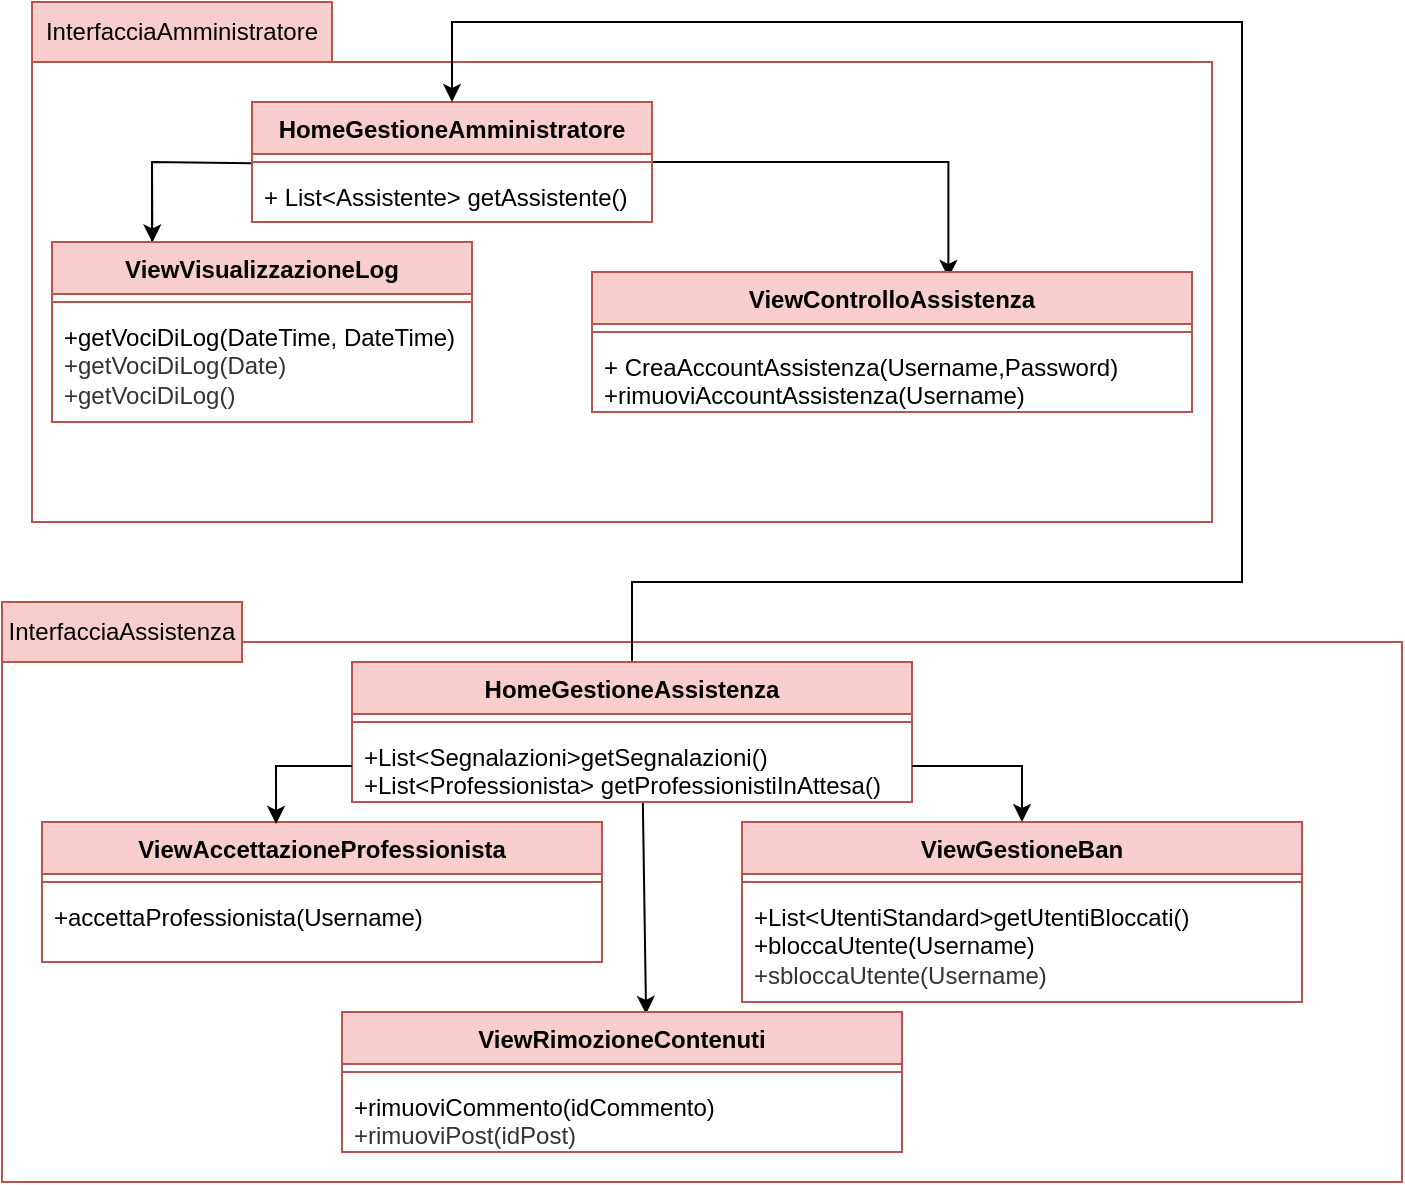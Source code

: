 <mxfile version="21.3.4" type="browser">
  <diagram name="Pagina-1" id="eDtDLzehLb0YDJNhWu8w">
    <mxGraphModel dx="607" dy="707" grid="1" gridSize="10" guides="1" tooltips="1" connect="1" arrows="1" fold="1" page="1" pageScale="1" pageWidth="827" pageHeight="1169" math="0" shadow="0">
      <root>
        <mxCell id="0" />
        <mxCell id="1" parent="0" />
        <mxCell id="rViPfP-5rLpBU5YuB5Tr-1" value="" style="rounded=0;whiteSpace=wrap;html=1;fillColor=none;strokeColor=#b85450;" parent="1" vertex="1">
          <mxGeometry x="875" y="330" width="590" height="230" as="geometry" />
        </mxCell>
        <mxCell id="rViPfP-5rLpBU5YuB5Tr-2" value="InterfacciaAmministratore" style="rounded=0;whiteSpace=wrap;html=1;fillColor=#f8cecc;strokeColor=#b85450;" parent="1" vertex="1">
          <mxGeometry x="875" y="300" width="150" height="30" as="geometry" />
        </mxCell>
        <mxCell id="rViPfP-5rLpBU5YuB5Tr-14" value="" style="endArrow=none;html=1;rounded=0;exitX=-0.001;exitY=0.356;exitDx=0;exitDy=0;exitPerimeter=0;" parent="1" edge="1">
          <mxGeometry width="50" height="50" relative="1" as="geometry">
            <mxPoint x="984.83" y="380.68" as="sourcePoint" />
            <mxPoint x="935" y="420" as="targetPoint" />
            <Array as="points">
              <mxPoint x="935" y="380" />
            </Array>
          </mxGeometry>
        </mxCell>
        <mxCell id="rViPfP-5rLpBU5YuB5Tr-15" value="" style="endArrow=classic;html=1;rounded=0;entryX=0.287;entryY=0.007;entryDx=0;entryDy=0;entryPerimeter=0;" parent="1" edge="1">
          <mxGeometry width="50" height="50" relative="1" as="geometry">
            <mxPoint x="935" y="380" as="sourcePoint" />
            <mxPoint x="935.18" y="420.21" as="targetPoint" />
          </mxGeometry>
        </mxCell>
        <mxCell id="rViPfP-5rLpBU5YuB5Tr-18" value="" style="rounded=0;whiteSpace=wrap;html=1;fillColor=none;strokeColor=#b85450;" parent="1" vertex="1">
          <mxGeometry x="860" y="620" width="700" height="270" as="geometry" />
        </mxCell>
        <mxCell id="rViPfP-5rLpBU5YuB5Tr-19" value="InterfacciaAssistenza" style="rounded=0;whiteSpace=wrap;html=1;fillColor=#f8cecc;strokeColor=#b85450;" parent="1" vertex="1">
          <mxGeometry x="860" y="600" width="120" height="30" as="geometry" />
        </mxCell>
        <mxCell id="rViPfP-5rLpBU5YuB5Tr-32" value="" style="endArrow=classic;html=1;rounded=0;exitX=0.531;exitY=1.016;exitDx=0;exitDy=0;exitPerimeter=0;entryX=0.543;entryY=0.014;entryDx=0;entryDy=0;entryPerimeter=0;" parent="1" target="rViPfP-5rLpBU5YuB5Tr-99" edge="1">
          <mxGeometry width="50" height="50" relative="1" as="geometry">
            <mxPoint x="1180.425" y="700.48" as="sourcePoint" />
            <mxPoint x="1180.2" y="789.8" as="targetPoint" />
          </mxGeometry>
        </mxCell>
        <mxCell id="rViPfP-5rLpBU5YuB5Tr-83" style="edgeStyle=orthogonalEdgeStyle;rounded=0;orthogonalLoop=1;jettySize=auto;html=1;entryX=0.594;entryY=0.042;entryDx=0;entryDy=0;entryPerimeter=0;" parent="1" source="rViPfP-5rLpBU5YuB5Tr-72" target="rViPfP-5rLpBU5YuB5Tr-76" edge="1">
          <mxGeometry relative="1" as="geometry">
            <Array as="points">
              <mxPoint x="1333" y="380" />
            </Array>
          </mxGeometry>
        </mxCell>
        <mxCell id="rViPfP-5rLpBU5YuB5Tr-72" value="HomeGestioneAmministratore" style="swimlane;fontStyle=1;align=center;verticalAlign=top;childLayout=stackLayout;horizontal=1;startSize=26;horizontalStack=0;resizeParent=1;resizeParentMax=0;resizeLast=0;collapsible=1;marginBottom=0;whiteSpace=wrap;html=1;fillColor=#F8CECC;strokeColor=#B85450;" parent="1" vertex="1">
          <mxGeometry x="985" y="350" width="200" height="60" as="geometry" />
        </mxCell>
        <mxCell id="rViPfP-5rLpBU5YuB5Tr-73" value="" style="line;strokeWidth=1;fillColor=none;align=left;verticalAlign=middle;spacingTop=-1;spacingLeft=3;spacingRight=3;rotatable=0;labelPosition=right;points=[];portConstraint=eastwest;strokeColor=inherit;" parent="rViPfP-5rLpBU5YuB5Tr-72" vertex="1">
          <mxGeometry y="26" width="200" height="8" as="geometry" />
        </mxCell>
        <mxCell id="rViPfP-5rLpBU5YuB5Tr-74" value="+ List&amp;lt;Assistente&amp;gt; getAssistente()" style="text;strokeColor=none;fillColor=none;align=left;verticalAlign=top;spacingLeft=4;spacingRight=4;overflow=hidden;rotatable=0;points=[[0,0.5],[1,0.5]];portConstraint=eastwest;whiteSpace=wrap;html=1;" parent="rViPfP-5rLpBU5YuB5Tr-72" vertex="1">
          <mxGeometry y="34" width="200" height="26" as="geometry" />
        </mxCell>
        <mxCell id="rViPfP-5rLpBU5YuB5Tr-76" value="ViewControlloAssistenza" style="swimlane;fontStyle=1;align=center;verticalAlign=top;childLayout=stackLayout;horizontal=1;startSize=26;horizontalStack=0;resizeParent=1;resizeParentMax=0;resizeLast=0;collapsible=1;marginBottom=0;whiteSpace=wrap;html=1;fillColor=#F8CECC;strokeColor=#B85450;" parent="1" vertex="1">
          <mxGeometry x="1155" y="435" width="300" height="70" as="geometry" />
        </mxCell>
        <mxCell id="rViPfP-5rLpBU5YuB5Tr-77" value="" style="line;strokeWidth=1;fillColor=none;align=left;verticalAlign=middle;spacingTop=-1;spacingLeft=3;spacingRight=3;rotatable=0;labelPosition=right;points=[];portConstraint=eastwest;strokeColor=inherit;" parent="rViPfP-5rLpBU5YuB5Tr-76" vertex="1">
          <mxGeometry y="26" width="300" height="8" as="geometry" />
        </mxCell>
        <mxCell id="rViPfP-5rLpBU5YuB5Tr-78" value="+ CreaAccountAssistenza(Username,Password)&lt;br&gt;+rimuoviAccountAssistenza(Username)" style="text;strokeColor=none;fillColor=none;align=left;verticalAlign=top;spacingLeft=4;spacingRight=4;overflow=hidden;rotatable=0;points=[[0,0.5],[1,0.5]];portConstraint=eastwest;whiteSpace=wrap;html=1;" parent="rViPfP-5rLpBU5YuB5Tr-76" vertex="1">
          <mxGeometry y="34" width="300" height="36" as="geometry" />
        </mxCell>
        <mxCell id="rViPfP-5rLpBU5YuB5Tr-85" value="ViewVisualizzazioneLog" style="swimlane;fontStyle=1;align=center;verticalAlign=top;childLayout=stackLayout;horizontal=1;startSize=26;horizontalStack=0;resizeParent=1;resizeParentMax=0;resizeLast=0;collapsible=1;marginBottom=0;whiteSpace=wrap;html=1;fillColor=#F8CECC;strokeColor=#B85450;" parent="1" vertex="1">
          <mxGeometry x="885" y="420" width="210" height="90" as="geometry" />
        </mxCell>
        <mxCell id="rViPfP-5rLpBU5YuB5Tr-86" value="" style="line;strokeWidth=1;fillColor=none;align=left;verticalAlign=middle;spacingTop=-1;spacingLeft=3;spacingRight=3;rotatable=0;labelPosition=right;points=[];portConstraint=eastwest;strokeColor=inherit;" parent="rViPfP-5rLpBU5YuB5Tr-85" vertex="1">
          <mxGeometry y="26" width="210" height="8" as="geometry" />
        </mxCell>
        <mxCell id="rViPfP-5rLpBU5YuB5Tr-87" value="+getVociDiLog(DateTime, DateTime)&lt;br style=&quot;border-color: var(--border-color); color: rgb(51, 51, 51); text-align: center;&quot;&gt;&lt;span style=&quot;color: rgb(51, 51, 51); text-align: center;&quot;&gt;+getVociDiLog(Date)&lt;/span&gt;&lt;br style=&quot;border-color: var(--border-color); color: rgb(51, 51, 51); text-align: center;&quot;&gt;&lt;span style=&quot;color: rgb(51, 51, 51); text-align: center;&quot;&gt;+getVociDiLog()&lt;/span&gt;" style="text;strokeColor=none;fillColor=none;align=left;verticalAlign=top;spacingLeft=4;spacingRight=4;overflow=hidden;rotatable=0;points=[[0,0.5],[1,0.5]];portConstraint=eastwest;whiteSpace=wrap;html=1;" parent="rViPfP-5rLpBU5YuB5Tr-85" vertex="1">
          <mxGeometry y="34" width="210" height="56" as="geometry" />
        </mxCell>
        <mxCell id="rViPfP-5rLpBU5YuB5Tr-102" style="edgeStyle=orthogonalEdgeStyle;rounded=0;orthogonalLoop=1;jettySize=auto;html=1;exitX=0.5;exitY=0;exitDx=0;exitDy=0;entryX=0.5;entryY=0;entryDx=0;entryDy=0;" parent="1" source="rViPfP-5rLpBU5YuB5Tr-88" target="rViPfP-5rLpBU5YuB5Tr-72" edge="1">
          <mxGeometry relative="1" as="geometry">
            <Array as="points">
              <mxPoint x="1175" y="590" />
              <mxPoint x="1480" y="590" />
              <mxPoint x="1480" y="310" />
              <mxPoint x="1085" y="310" />
            </Array>
          </mxGeometry>
        </mxCell>
        <mxCell id="rViPfP-5rLpBU5YuB5Tr-88" value="HomeGestioneAssistenza" style="swimlane;fontStyle=1;align=center;verticalAlign=top;childLayout=stackLayout;horizontal=1;startSize=26;horizontalStack=0;resizeParent=1;resizeParentMax=0;resizeLast=0;collapsible=1;marginBottom=0;whiteSpace=wrap;html=1;fillColor=#F8CECC;strokeColor=#B85450;" parent="1" vertex="1">
          <mxGeometry x="1035" y="630" width="280" height="70" as="geometry" />
        </mxCell>
        <mxCell id="rViPfP-5rLpBU5YuB5Tr-89" value="" style="line;strokeWidth=1;fillColor=none;align=left;verticalAlign=middle;spacingTop=-1;spacingLeft=3;spacingRight=3;rotatable=0;labelPosition=right;points=[];portConstraint=eastwest;strokeColor=inherit;" parent="rViPfP-5rLpBU5YuB5Tr-88" vertex="1">
          <mxGeometry y="26" width="280" height="8" as="geometry" />
        </mxCell>
        <mxCell id="rViPfP-5rLpBU5YuB5Tr-90" value="+List&amp;lt;Segnalazioni&amp;gt;getSegnalazioni()&lt;br&gt;+List&amp;lt;Professionista&amp;gt; getProfessionistiInAttesa()" style="text;strokeColor=none;fillColor=none;align=left;verticalAlign=top;spacingLeft=4;spacingRight=4;overflow=hidden;rotatable=0;points=[[0,0.5],[1,0.5]];portConstraint=eastwest;whiteSpace=wrap;html=1;" parent="rViPfP-5rLpBU5YuB5Tr-88" vertex="1">
          <mxGeometry y="34" width="280" height="36" as="geometry" />
        </mxCell>
        <mxCell id="rViPfP-5rLpBU5YuB5Tr-91" value="ViewAccettazioneProfessionista" style="swimlane;fontStyle=1;align=center;verticalAlign=top;childLayout=stackLayout;horizontal=1;startSize=26;horizontalStack=0;resizeParent=1;resizeParentMax=0;resizeLast=0;collapsible=1;marginBottom=0;whiteSpace=wrap;html=1;fillColor=#F8CECC;strokeColor=#B85450;" parent="1" vertex="1">
          <mxGeometry x="880" y="710" width="280" height="70" as="geometry" />
        </mxCell>
        <mxCell id="rViPfP-5rLpBU5YuB5Tr-92" value="" style="line;strokeWidth=1;fillColor=none;align=left;verticalAlign=middle;spacingTop=-1;spacingLeft=3;spacingRight=3;rotatable=0;labelPosition=right;points=[];portConstraint=eastwest;strokeColor=inherit;" parent="rViPfP-5rLpBU5YuB5Tr-91" vertex="1">
          <mxGeometry y="26" width="280" height="8" as="geometry" />
        </mxCell>
        <mxCell id="rViPfP-5rLpBU5YuB5Tr-93" value="+accettaProfessionista(Username)" style="text;strokeColor=none;fillColor=none;align=left;verticalAlign=top;spacingLeft=4;spacingRight=4;overflow=hidden;rotatable=0;points=[[0,0.5],[1,0.5]];portConstraint=eastwest;whiteSpace=wrap;html=1;" parent="rViPfP-5rLpBU5YuB5Tr-91" vertex="1">
          <mxGeometry y="34" width="280" height="36" as="geometry" />
        </mxCell>
        <mxCell id="rViPfP-5rLpBU5YuB5Tr-94" value="ViewGestioneBan" style="swimlane;fontStyle=1;align=center;verticalAlign=top;childLayout=stackLayout;horizontal=1;startSize=26;horizontalStack=0;resizeParent=1;resizeParentMax=0;resizeLast=0;collapsible=1;marginBottom=0;whiteSpace=wrap;html=1;fillColor=#F8CECC;strokeColor=#B85450;" parent="1" vertex="1">
          <mxGeometry x="1230" y="710" width="280" height="90" as="geometry" />
        </mxCell>
        <mxCell id="rViPfP-5rLpBU5YuB5Tr-95" value="" style="line;strokeWidth=1;fillColor=none;align=left;verticalAlign=middle;spacingTop=-1;spacingLeft=3;spacingRight=3;rotatable=0;labelPosition=right;points=[];portConstraint=eastwest;strokeColor=inherit;" parent="rViPfP-5rLpBU5YuB5Tr-94" vertex="1">
          <mxGeometry y="26" width="280" height="8" as="geometry" />
        </mxCell>
        <mxCell id="rViPfP-5rLpBU5YuB5Tr-96" value="+List&amp;lt;UtentiStandard&amp;gt;getUtentiBloccati()&lt;br&gt;+bloccaUtente(Username)&lt;br style=&quot;border-color: var(--border-color); color: rgb(51, 51, 51); text-align: center;&quot;&gt;&lt;span style=&quot;color: rgb(51, 51, 51); text-align: center;&quot;&gt;+sbloccaUtente(Username)&lt;/span&gt;" style="text;strokeColor=none;fillColor=none;align=left;verticalAlign=top;spacingLeft=4;spacingRight=4;overflow=hidden;rotatable=0;points=[[0,0.5],[1,0.5]];portConstraint=eastwest;whiteSpace=wrap;html=1;" parent="rViPfP-5rLpBU5YuB5Tr-94" vertex="1">
          <mxGeometry y="34" width="280" height="56" as="geometry" />
        </mxCell>
        <mxCell id="rViPfP-5rLpBU5YuB5Tr-97" style="edgeStyle=orthogonalEdgeStyle;rounded=0;orthogonalLoop=1;jettySize=auto;html=1;exitX=1;exitY=0.5;exitDx=0;exitDy=0;entryX=0.5;entryY=0;entryDx=0;entryDy=0;" parent="1" source="rViPfP-5rLpBU5YuB5Tr-90" target="rViPfP-5rLpBU5YuB5Tr-94" edge="1">
          <mxGeometry relative="1" as="geometry" />
        </mxCell>
        <mxCell id="rViPfP-5rLpBU5YuB5Tr-98" style="edgeStyle=orthogonalEdgeStyle;rounded=0;orthogonalLoop=1;jettySize=auto;html=1;exitX=0;exitY=0.5;exitDx=0;exitDy=0;entryX=0.418;entryY=0.014;entryDx=0;entryDy=0;entryPerimeter=0;" parent="1" source="rViPfP-5rLpBU5YuB5Tr-90" target="rViPfP-5rLpBU5YuB5Tr-91" edge="1">
          <mxGeometry relative="1" as="geometry" />
        </mxCell>
        <mxCell id="rViPfP-5rLpBU5YuB5Tr-99" value="ViewRimozioneContenuti" style="swimlane;fontStyle=1;align=center;verticalAlign=top;childLayout=stackLayout;horizontal=1;startSize=26;horizontalStack=0;resizeParent=1;resizeParentMax=0;resizeLast=0;collapsible=1;marginBottom=0;whiteSpace=wrap;html=1;fillColor=#F8CECC;strokeColor=#B85450;" parent="1" vertex="1">
          <mxGeometry x="1030" y="805" width="280" height="70" as="geometry" />
        </mxCell>
        <mxCell id="rViPfP-5rLpBU5YuB5Tr-100" value="" style="line;strokeWidth=1;fillColor=none;align=left;verticalAlign=middle;spacingTop=-1;spacingLeft=3;spacingRight=3;rotatable=0;labelPosition=right;points=[];portConstraint=eastwest;strokeColor=inherit;" parent="rViPfP-5rLpBU5YuB5Tr-99" vertex="1">
          <mxGeometry y="26" width="280" height="8" as="geometry" />
        </mxCell>
        <mxCell id="rViPfP-5rLpBU5YuB5Tr-101" value="+rimuoviCommento(idCommento)&lt;br style=&quot;border-color: var(--border-color); color: rgb(51, 51, 51); text-align: center;&quot;&gt;&lt;span style=&quot;color: rgb(51, 51, 51); text-align: center;&quot;&gt;+rimuoviPost(idPost)&lt;/span&gt;" style="text;strokeColor=none;fillColor=none;align=left;verticalAlign=top;spacingLeft=4;spacingRight=4;overflow=hidden;rotatable=0;points=[[0,0.5],[1,0.5]];portConstraint=eastwest;whiteSpace=wrap;html=1;" parent="rViPfP-5rLpBU5YuB5Tr-99" vertex="1">
          <mxGeometry y="34" width="280" height="36" as="geometry" />
        </mxCell>
      </root>
    </mxGraphModel>
  </diagram>
</mxfile>
